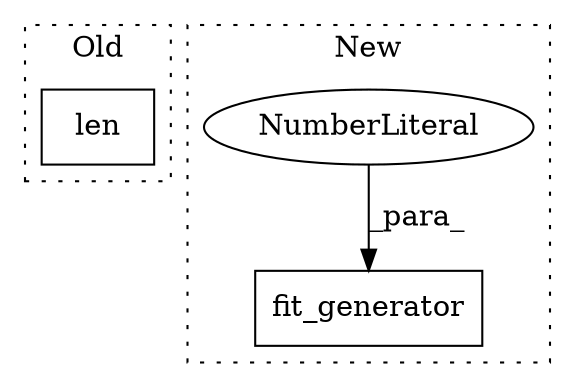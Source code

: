 digraph G {
subgraph cluster0 {
1 [label="len" a="32" s="2271,2302" l="4,1" shape="box"];
label = "Old";
style="dotted";
}
subgraph cluster1 {
2 [label="fit_generator" a="32" s="3514,3629" l="14,1" shape="box"];
3 [label="NumberLiteral" a="34" s="3569" l="4" shape="ellipse"];
label = "New";
style="dotted";
}
3 -> 2 [label="_para_"];
}